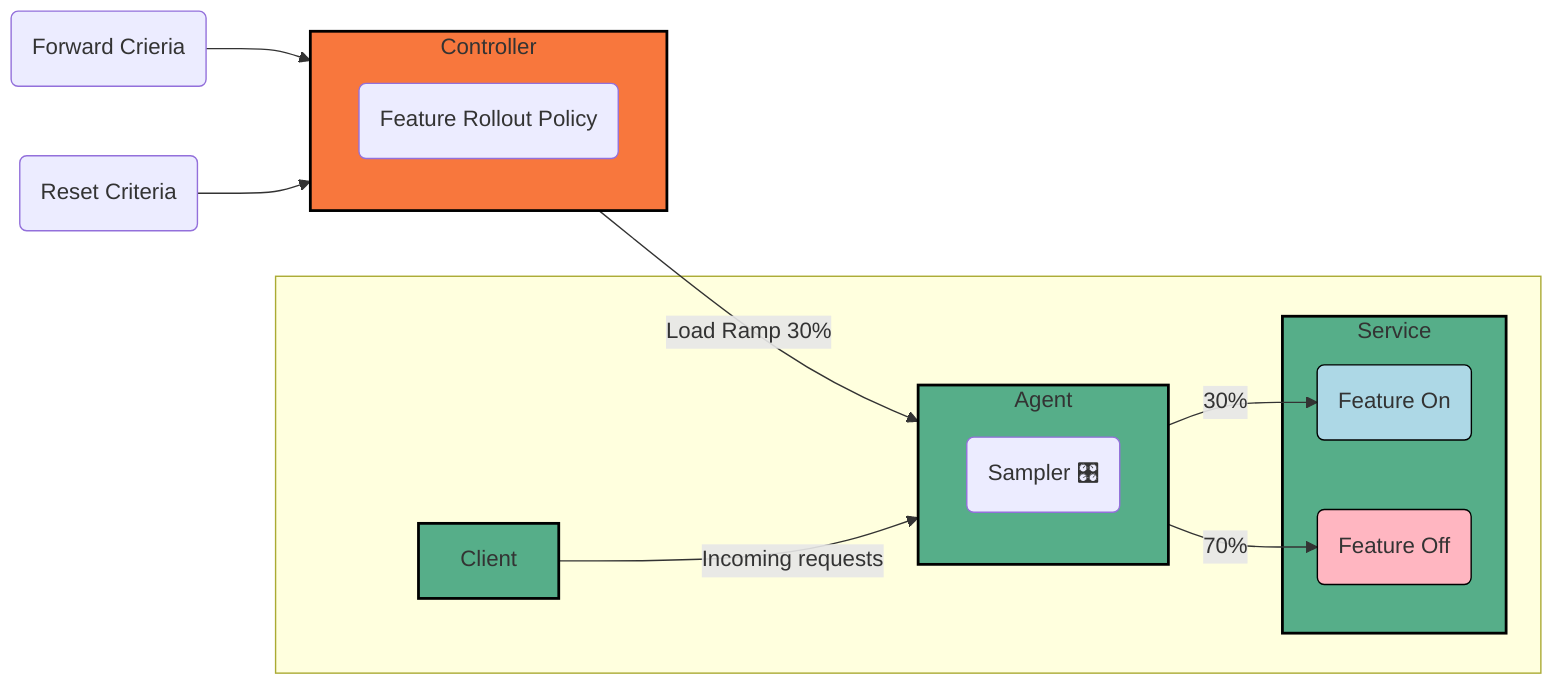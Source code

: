 flowchart LR

classDef Controller fill:#F8773D,stroke:#000000,stroke-width:2px;
classDef Agent fill:#56AE89,stroke:#000000,stroke-width:2px;
classDef Signal fill:#EFEEED,stroke:#000000,stroke-width:1px;
classDef Service fill:#56AE89,stroke:#000000,stroke-width:2px;
classDef On fill:#add8e6,stroke:#000000,stroke-width:1px;
classDef Off fill:#ffb6c1,stroke:#000000,stroke-width:1px;

Forward("Forward Crieria") --> Controller

Reset("Reset Criteria") --> Controller

subgraph "Controller"
  policy("Feature Rollout Policy")
end

Controller -- "Load Ramp 30%" --> Agent
class Controller Controller

subgraph " "
Client -- "Incoming requests" --> Agent
class Agent Agent
class Client Service
  subgraph "Agent"
		Reg("Sampler 🎛️")
  end
  subgraph "Service"
    On("Feature On")
    class On On
    Off("Feature Off")
    class Off Off
  end
	class Service Service
  Agent -- "30%" --> On
  Agent -- "70%" --> Off
end